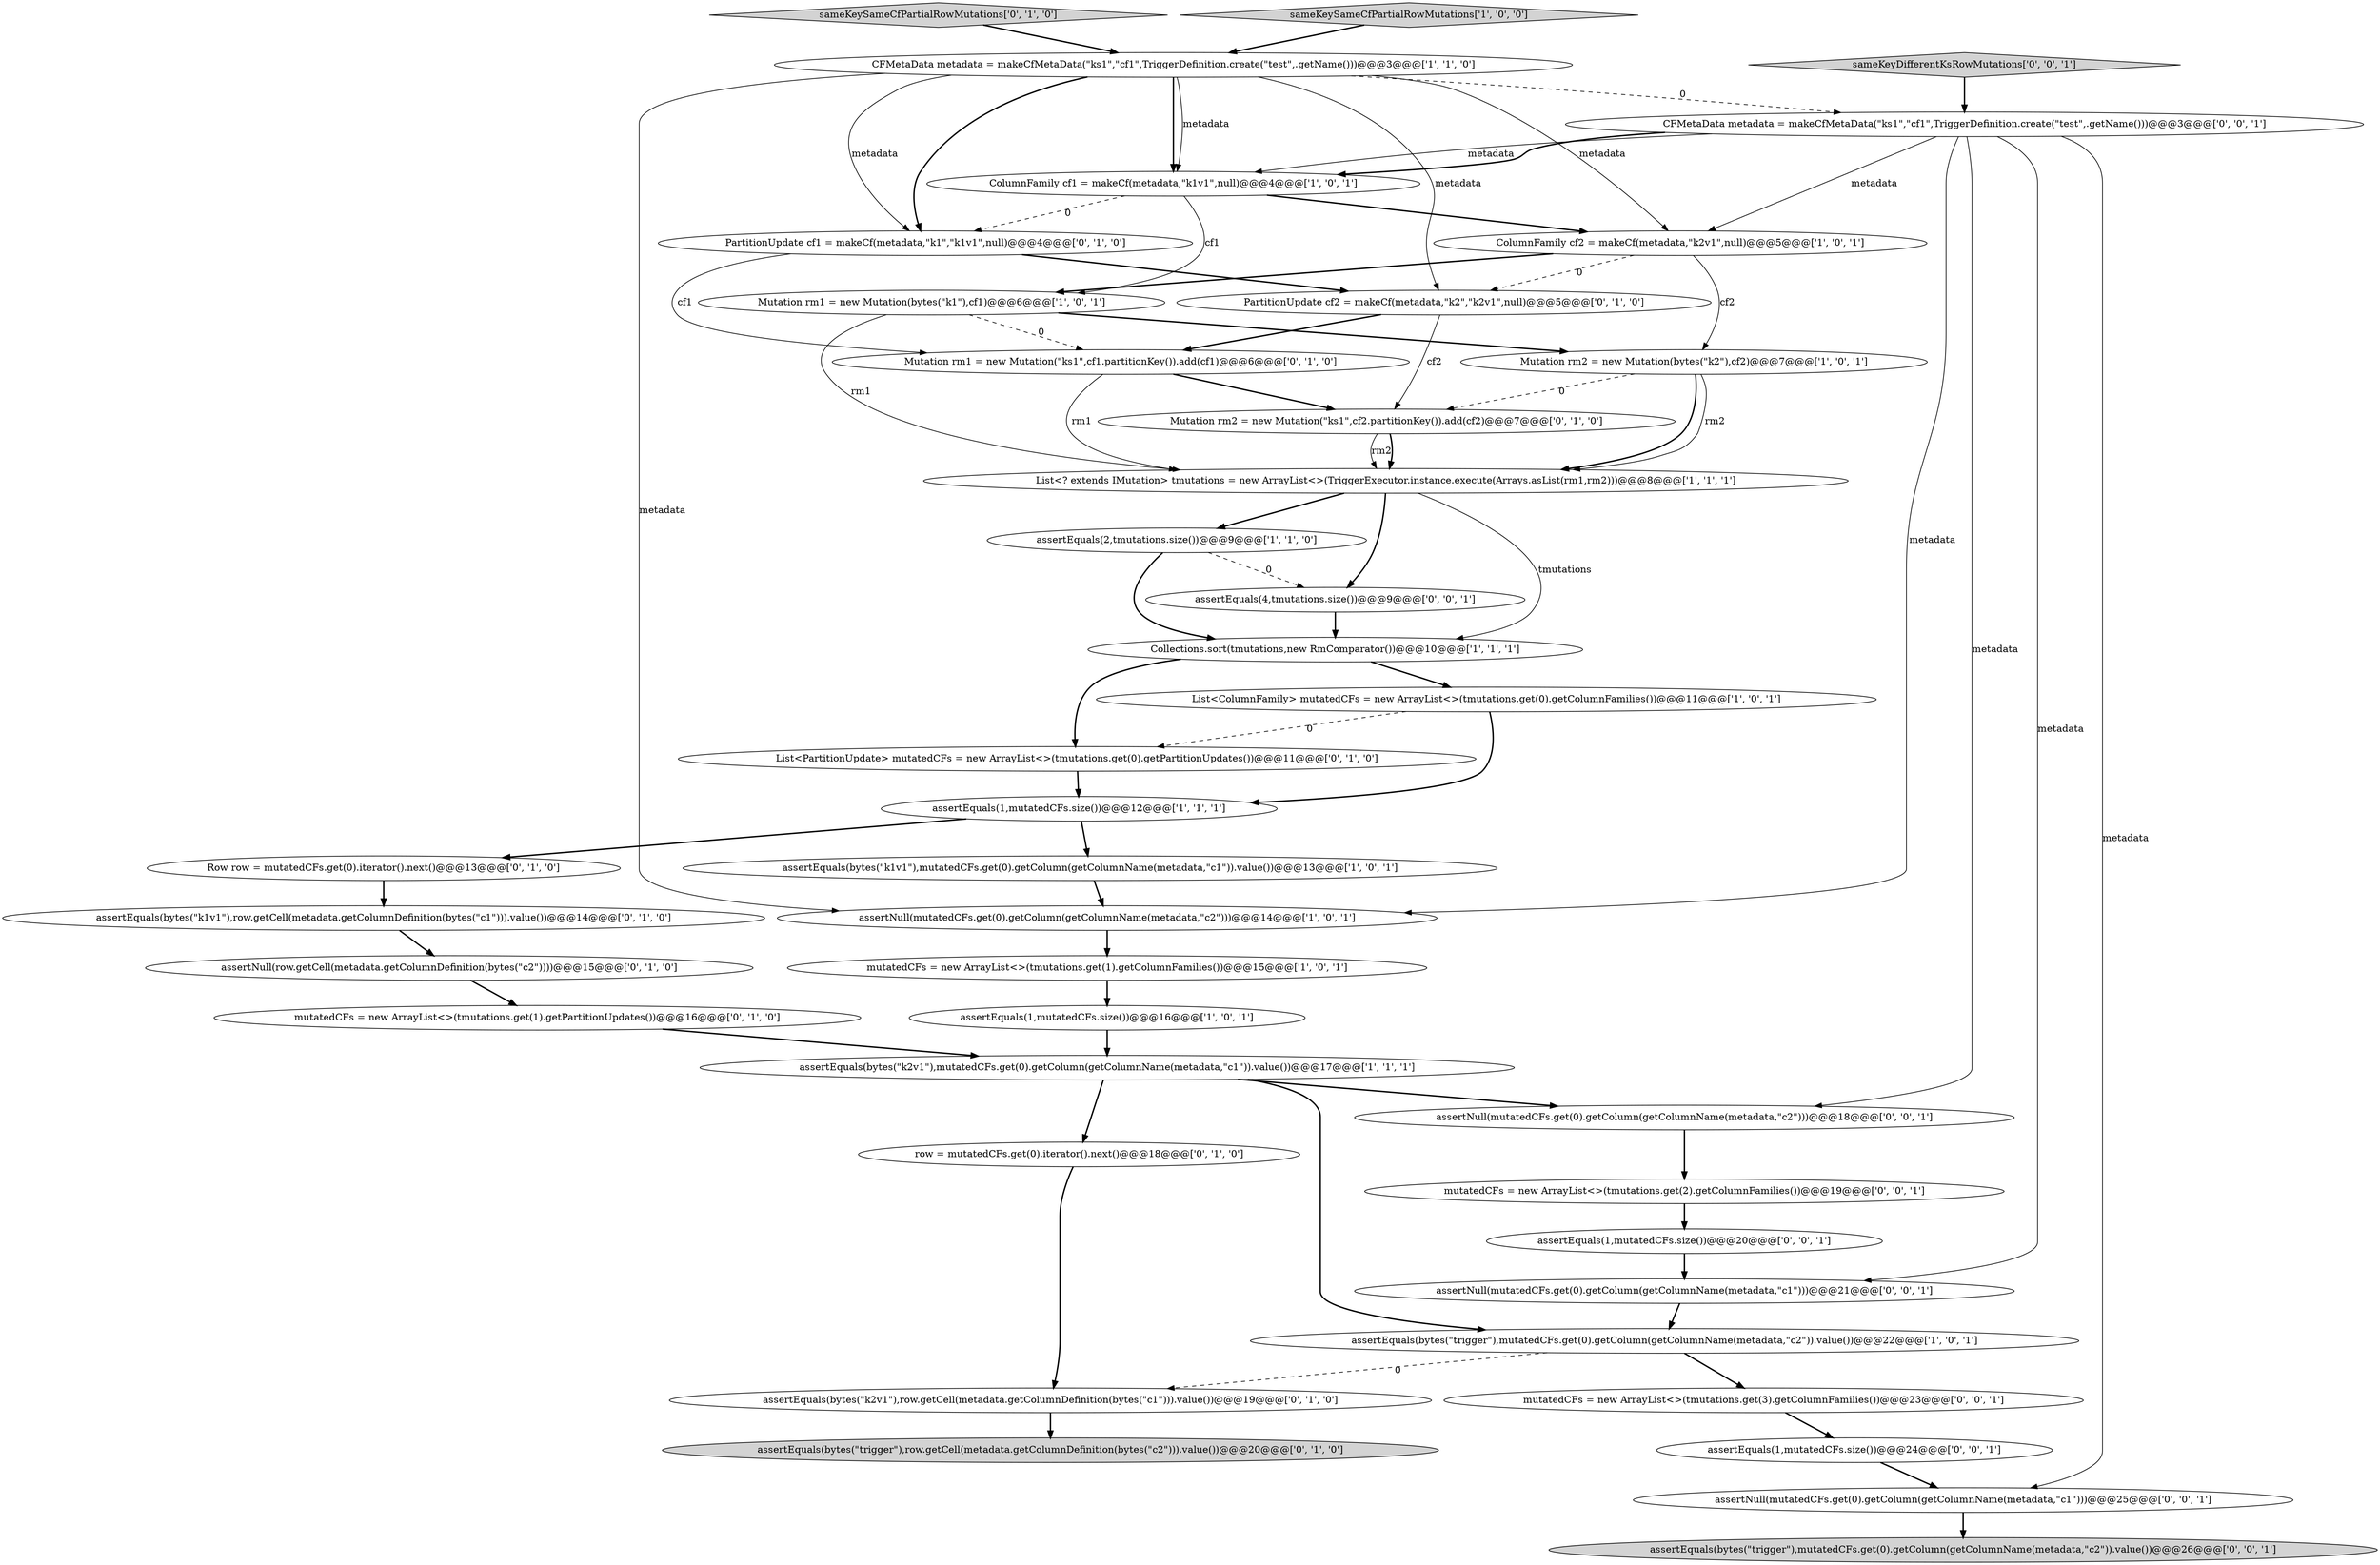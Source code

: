 digraph {
35 [style = filled, label = "assertEquals(1,mutatedCFs.size())@@@20@@@['0', '0', '1']", fillcolor = white, shape = ellipse image = "AAA0AAABBB3BBB"];
31 [style = filled, label = "mutatedCFs = new ArrayList<>(tmutations.get(2).getColumnFamilies())@@@19@@@['0', '0', '1']", fillcolor = white, shape = ellipse image = "AAA0AAABBB3BBB"];
0 [style = filled, label = "assertEquals(bytes(\"trigger\"),mutatedCFs.get(0).getColumn(getColumnName(metadata,\"c2\")).value())@@@22@@@['1', '0', '1']", fillcolor = white, shape = ellipse image = "AAA0AAABBB1BBB"];
34 [style = filled, label = "mutatedCFs = new ArrayList<>(tmutations.get(3).getColumnFamilies())@@@23@@@['0', '0', '1']", fillcolor = white, shape = ellipse image = "AAA0AAABBB3BBB"];
26 [style = filled, label = "Row row = mutatedCFs.get(0).iterator().next()@@@13@@@['0', '1', '0']", fillcolor = white, shape = ellipse image = "AAA0AAABBB2BBB"];
14 [style = filled, label = "List<? extends IMutation> tmutations = new ArrayList<>(TriggerExecutor.instance.execute(Arrays.asList(rm1,rm2)))@@@8@@@['1', '1', '1']", fillcolor = white, shape = ellipse image = "AAA0AAABBB1BBB"];
9 [style = filled, label = "assertEquals(1,mutatedCFs.size())@@@12@@@['1', '1', '1']", fillcolor = white, shape = ellipse image = "AAA0AAABBB1BBB"];
6 [style = filled, label = "ColumnFamily cf2 = makeCf(metadata,\"k2v1\",null)@@@5@@@['1', '0', '1']", fillcolor = white, shape = ellipse image = "AAA0AAABBB1BBB"];
11 [style = filled, label = "CFMetaData metadata = makeCfMetaData(\"ks1\",\"cf1\",TriggerDefinition.create(\"test\",.getName()))@@@3@@@['1', '1', '0']", fillcolor = white, shape = ellipse image = "AAA0AAABBB1BBB"];
28 [style = filled, label = "sameKeySameCfPartialRowMutations['0', '1', '0']", fillcolor = lightgray, shape = diamond image = "AAA0AAABBB2BBB"];
12 [style = filled, label = "ColumnFamily cf1 = makeCf(metadata,\"k1v1\",null)@@@4@@@['1', '0', '1']", fillcolor = white, shape = ellipse image = "AAA0AAABBB1BBB"];
32 [style = filled, label = "assertNull(mutatedCFs.get(0).getColumn(getColumnName(metadata,\"c2\")))@@@18@@@['0', '0', '1']", fillcolor = white, shape = ellipse image = "AAA0AAABBB3BBB"];
27 [style = filled, label = "assertEquals(bytes(\"k1v1\"),row.getCell(metadata.getColumnDefinition(bytes(\"c1\"))).value())@@@14@@@['0', '1', '0']", fillcolor = white, shape = ellipse image = "AAA0AAABBB2BBB"];
16 [style = filled, label = "assertEquals(bytes(\"k1v1\"),mutatedCFs.get(0).getColumn(getColumnName(metadata,\"c1\")).value())@@@13@@@['1', '0', '1']", fillcolor = white, shape = ellipse image = "AAA0AAABBB1BBB"];
13 [style = filled, label = "assertEquals(1,mutatedCFs.size())@@@16@@@['1', '0', '1']", fillcolor = white, shape = ellipse image = "AAA0AAABBB1BBB"];
22 [style = filled, label = "assertNull(row.getCell(metadata.getColumnDefinition(bytes(\"c2\"))))@@@15@@@['0', '1', '0']", fillcolor = white, shape = ellipse image = "AAA0AAABBB2BBB"];
39 [style = filled, label = "assertNull(mutatedCFs.get(0).getColumn(getColumnName(metadata,\"c1\")))@@@21@@@['0', '0', '1']", fillcolor = white, shape = ellipse image = "AAA0AAABBB3BBB"];
25 [style = filled, label = "Mutation rm2 = new Mutation(\"ks1\",cf2.partitionKey()).add(cf2)@@@7@@@['0', '1', '0']", fillcolor = white, shape = ellipse image = "AAA1AAABBB2BBB"];
36 [style = filled, label = "assertEquals(1,mutatedCFs.size())@@@24@@@['0', '0', '1']", fillcolor = white, shape = ellipse image = "AAA0AAABBB3BBB"];
5 [style = filled, label = "sameKeySameCfPartialRowMutations['1', '0', '0']", fillcolor = lightgray, shape = diamond image = "AAA0AAABBB1BBB"];
15 [style = filled, label = "assertNull(mutatedCFs.get(0).getColumn(getColumnName(metadata,\"c2\")))@@@14@@@['1', '0', '1']", fillcolor = white, shape = ellipse image = "AAA0AAABBB1BBB"];
18 [style = filled, label = "List<PartitionUpdate> mutatedCFs = new ArrayList<>(tmutations.get(0).getPartitionUpdates())@@@11@@@['0', '1', '0']", fillcolor = white, shape = ellipse image = "AAA1AAABBB2BBB"];
4 [style = filled, label = "List<ColumnFamily> mutatedCFs = new ArrayList<>(tmutations.get(0).getColumnFamilies())@@@11@@@['1', '0', '1']", fillcolor = white, shape = ellipse image = "AAA0AAABBB1BBB"];
2 [style = filled, label = "Collections.sort(tmutations,new RmComparator())@@@10@@@['1', '1', '1']", fillcolor = white, shape = ellipse image = "AAA0AAABBB1BBB"];
23 [style = filled, label = "assertEquals(bytes(\"k2v1\"),row.getCell(metadata.getColumnDefinition(bytes(\"c1\"))).value())@@@19@@@['0', '1', '0']", fillcolor = white, shape = ellipse image = "AAA1AAABBB2BBB"];
3 [style = filled, label = "Mutation rm2 = new Mutation(bytes(\"k2\"),cf2)@@@7@@@['1', '0', '1']", fillcolor = white, shape = ellipse image = "AAA0AAABBB1BBB"];
30 [style = filled, label = "CFMetaData metadata = makeCfMetaData(\"ks1\",\"cf1\",TriggerDefinition.create(\"test\",.getName()))@@@3@@@['0', '0', '1']", fillcolor = white, shape = ellipse image = "AAA0AAABBB3BBB"];
10 [style = filled, label = "mutatedCFs = new ArrayList<>(tmutations.get(1).getColumnFamilies())@@@15@@@['1', '0', '1']", fillcolor = white, shape = ellipse image = "AAA0AAABBB1BBB"];
17 [style = filled, label = "row = mutatedCFs.get(0).iterator().next()@@@18@@@['0', '1', '0']", fillcolor = white, shape = ellipse image = "AAA0AAABBB2BBB"];
7 [style = filled, label = "assertEquals(2,tmutations.size())@@@9@@@['1', '1', '0']", fillcolor = white, shape = ellipse image = "AAA0AAABBB1BBB"];
1 [style = filled, label = "Mutation rm1 = new Mutation(bytes(\"k1\"),cf1)@@@6@@@['1', '0', '1']", fillcolor = white, shape = ellipse image = "AAA0AAABBB1BBB"];
33 [style = filled, label = "assertNull(mutatedCFs.get(0).getColumn(getColumnName(metadata,\"c1\")))@@@25@@@['0', '0', '1']", fillcolor = white, shape = ellipse image = "AAA0AAABBB3BBB"];
29 [style = filled, label = "assertEquals(bytes(\"trigger\"),row.getCell(metadata.getColumnDefinition(bytes(\"c2\"))).value())@@@20@@@['0', '1', '0']", fillcolor = lightgray, shape = ellipse image = "AAA1AAABBB2BBB"];
24 [style = filled, label = "PartitionUpdate cf1 = makeCf(metadata,\"k1\",\"k1v1\",null)@@@4@@@['0', '1', '0']", fillcolor = white, shape = ellipse image = "AAA1AAABBB2BBB"];
38 [style = filled, label = "sameKeyDifferentKsRowMutations['0', '0', '1']", fillcolor = lightgray, shape = diamond image = "AAA0AAABBB3BBB"];
20 [style = filled, label = "mutatedCFs = new ArrayList<>(tmutations.get(1).getPartitionUpdates())@@@16@@@['0', '1', '0']", fillcolor = white, shape = ellipse image = "AAA1AAABBB2BBB"];
19 [style = filled, label = "PartitionUpdate cf2 = makeCf(metadata,\"k2\",\"k2v1\",null)@@@5@@@['0', '1', '0']", fillcolor = white, shape = ellipse image = "AAA1AAABBB2BBB"];
8 [style = filled, label = "assertEquals(bytes(\"k2v1\"),mutatedCFs.get(0).getColumn(getColumnName(metadata,\"c1\")).value())@@@17@@@['1', '1', '1']", fillcolor = white, shape = ellipse image = "AAA0AAABBB1BBB"];
40 [style = filled, label = "assertEquals(bytes(\"trigger\"),mutatedCFs.get(0).getColumn(getColumnName(metadata,\"c2\")).value())@@@26@@@['0', '0', '1']", fillcolor = lightgray, shape = ellipse image = "AAA0AAABBB3BBB"];
21 [style = filled, label = "Mutation rm1 = new Mutation(\"ks1\",cf1.partitionKey()).add(cf1)@@@6@@@['0', '1', '0']", fillcolor = white, shape = ellipse image = "AAA1AAABBB2BBB"];
37 [style = filled, label = "assertEquals(4,tmutations.size())@@@9@@@['0', '0', '1']", fillcolor = white, shape = ellipse image = "AAA0AAABBB3BBB"];
30->33 [style = solid, label="metadata"];
30->32 [style = solid, label="metadata"];
14->7 [style = bold, label=""];
3->14 [style = bold, label=""];
11->12 [style = bold, label=""];
30->15 [style = solid, label="metadata"];
2->4 [style = bold, label=""];
11->6 [style = solid, label="metadata"];
25->14 [style = solid, label="rm2"];
11->19 [style = solid, label="metadata"];
30->12 [style = solid, label="metadata"];
8->0 [style = bold, label=""];
11->15 [style = solid, label="metadata"];
9->16 [style = bold, label=""];
8->32 [style = bold, label=""];
11->12 [style = solid, label="metadata"];
14->37 [style = bold, label=""];
25->14 [style = bold, label=""];
16->15 [style = bold, label=""];
11->24 [style = solid, label="metadata"];
34->36 [style = bold, label=""];
20->8 [style = bold, label=""];
1->21 [style = dashed, label="0"];
11->30 [style = dashed, label="0"];
37->2 [style = bold, label=""];
22->20 [style = bold, label=""];
24->21 [style = solid, label="cf1"];
14->2 [style = solid, label="tmutations"];
11->24 [style = bold, label=""];
26->27 [style = bold, label=""];
8->17 [style = bold, label=""];
35->39 [style = bold, label=""];
3->25 [style = dashed, label="0"];
27->22 [style = bold, label=""];
33->40 [style = bold, label=""];
12->24 [style = dashed, label="0"];
38->30 [style = bold, label=""];
12->1 [style = solid, label="cf1"];
19->25 [style = solid, label="cf2"];
19->21 [style = bold, label=""];
21->25 [style = bold, label=""];
31->35 [style = bold, label=""];
6->3 [style = solid, label="cf2"];
1->3 [style = bold, label=""];
3->14 [style = solid, label="rm2"];
2->18 [style = bold, label=""];
18->9 [style = bold, label=""];
0->23 [style = dashed, label="0"];
10->13 [style = bold, label=""];
5->11 [style = bold, label=""];
32->31 [style = bold, label=""];
4->9 [style = bold, label=""];
30->12 [style = bold, label=""];
30->6 [style = solid, label="metadata"];
21->14 [style = solid, label="rm1"];
17->23 [style = bold, label=""];
36->33 [style = bold, label=""];
4->18 [style = dashed, label="0"];
9->26 [style = bold, label=""];
1->14 [style = solid, label="rm1"];
24->19 [style = bold, label=""];
39->0 [style = bold, label=""];
13->8 [style = bold, label=""];
6->19 [style = dashed, label="0"];
28->11 [style = bold, label=""];
7->37 [style = dashed, label="0"];
0->34 [style = bold, label=""];
6->1 [style = bold, label=""];
30->39 [style = solid, label="metadata"];
15->10 [style = bold, label=""];
12->6 [style = bold, label=""];
23->29 [style = bold, label=""];
7->2 [style = bold, label=""];
}
